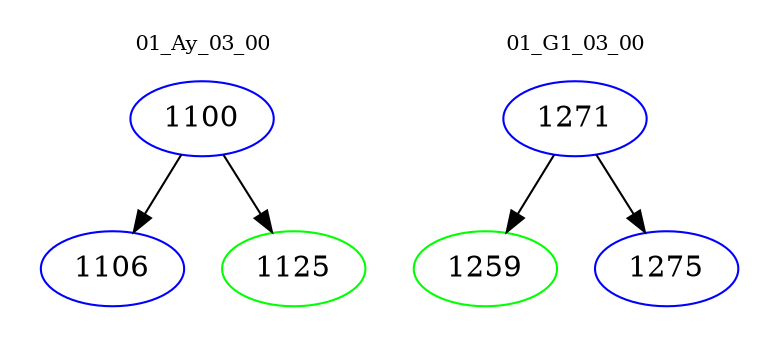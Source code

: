 digraph{
subgraph cluster_0 {
color = white
label = "01_Ay_03_00";
fontsize=10;
T0_1100 [label="1100", color="blue"]
T0_1100 -> T0_1106 [color="black"]
T0_1106 [label="1106", color="blue"]
T0_1100 -> T0_1125 [color="black"]
T0_1125 [label="1125", color="green"]
}
subgraph cluster_1 {
color = white
label = "01_G1_03_00";
fontsize=10;
T1_1271 [label="1271", color="blue"]
T1_1271 -> T1_1259 [color="black"]
T1_1259 [label="1259", color="green"]
T1_1271 -> T1_1275 [color="black"]
T1_1275 [label="1275", color="blue"]
}
}
